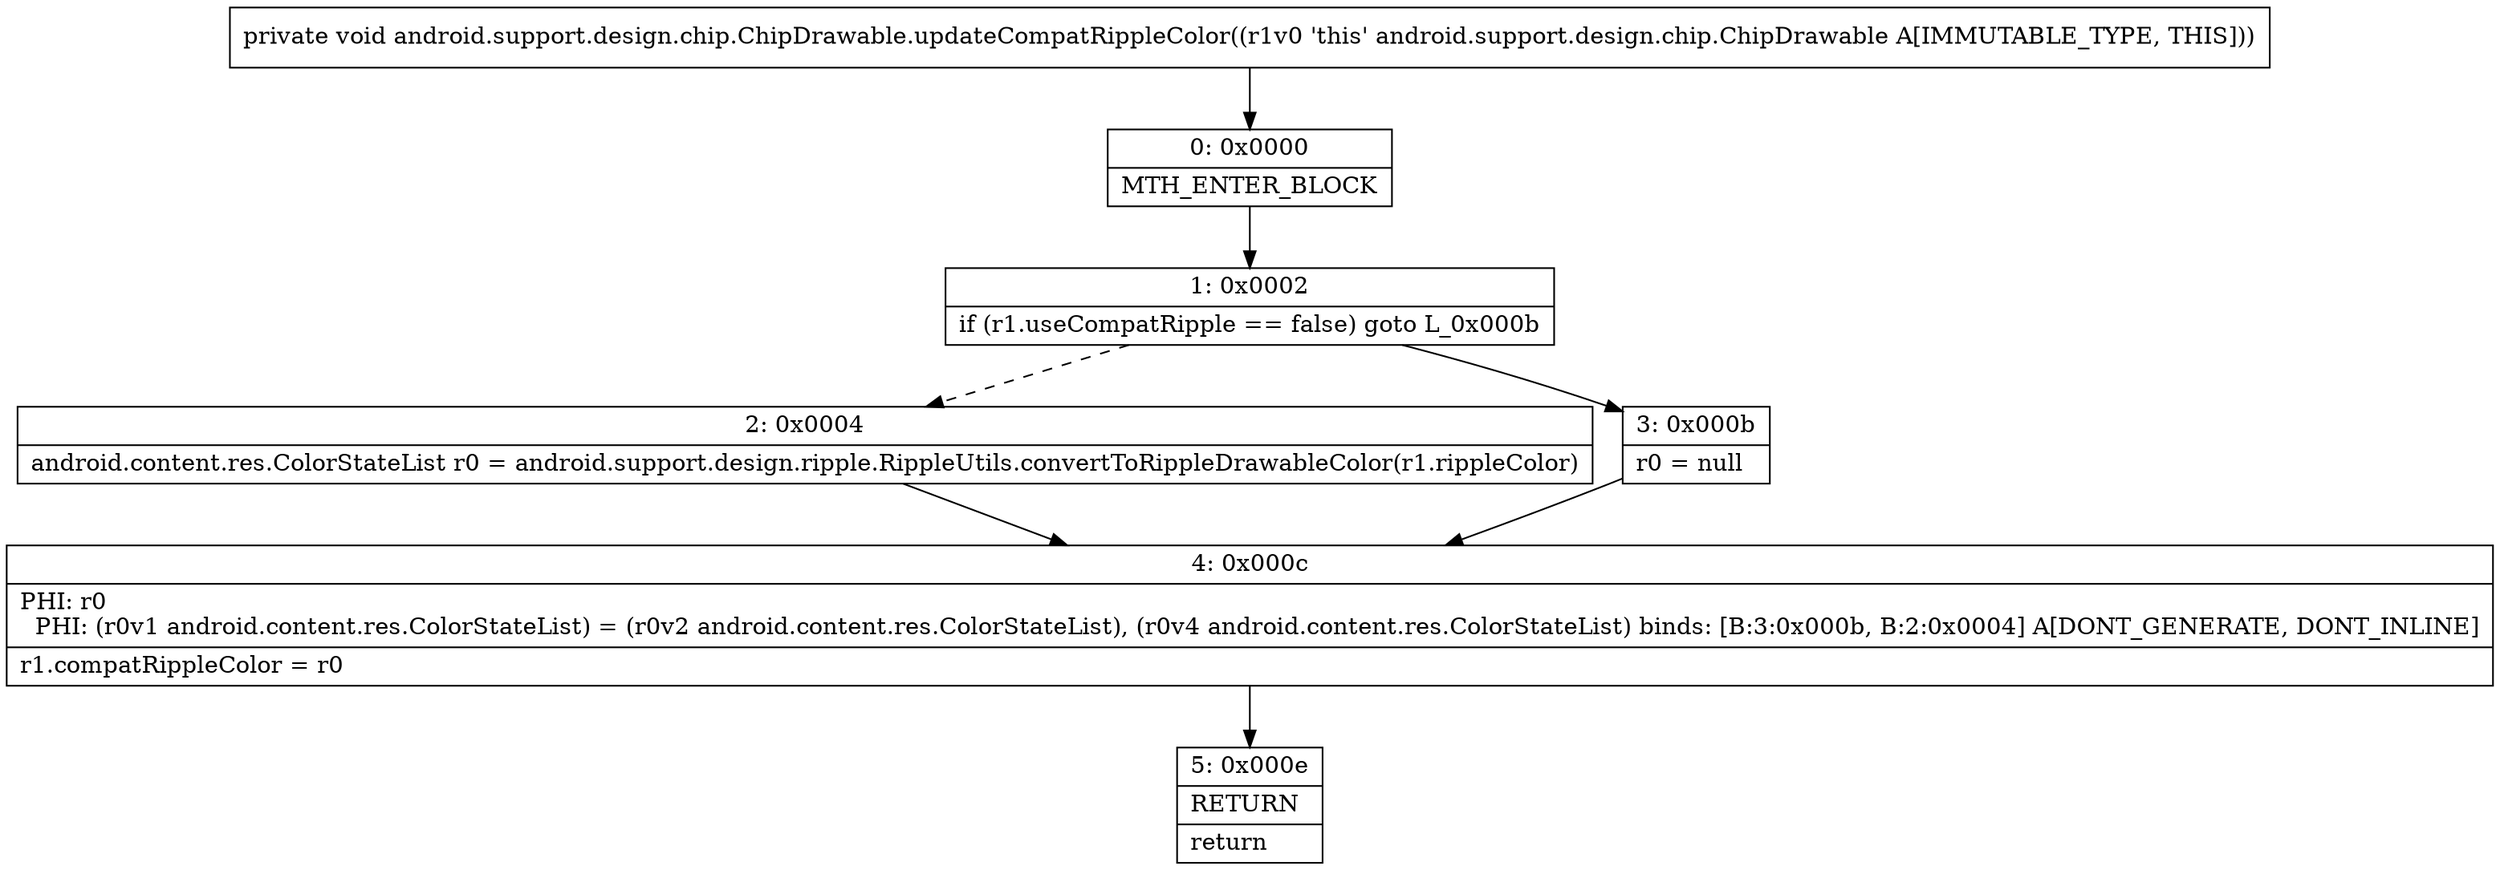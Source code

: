 digraph "CFG forandroid.support.design.chip.ChipDrawable.updateCompatRippleColor()V" {
Node_0 [shape=record,label="{0\:\ 0x0000|MTH_ENTER_BLOCK\l}"];
Node_1 [shape=record,label="{1\:\ 0x0002|if (r1.useCompatRipple == false) goto L_0x000b\l}"];
Node_2 [shape=record,label="{2\:\ 0x0004|android.content.res.ColorStateList r0 = android.support.design.ripple.RippleUtils.convertToRippleDrawableColor(r1.rippleColor)\l}"];
Node_3 [shape=record,label="{3\:\ 0x000b|r0 = null\l}"];
Node_4 [shape=record,label="{4\:\ 0x000c|PHI: r0 \l  PHI: (r0v1 android.content.res.ColorStateList) = (r0v2 android.content.res.ColorStateList), (r0v4 android.content.res.ColorStateList) binds: [B:3:0x000b, B:2:0x0004] A[DONT_GENERATE, DONT_INLINE]\l|r1.compatRippleColor = r0\l}"];
Node_5 [shape=record,label="{5\:\ 0x000e|RETURN\l|return\l}"];
MethodNode[shape=record,label="{private void android.support.design.chip.ChipDrawable.updateCompatRippleColor((r1v0 'this' android.support.design.chip.ChipDrawable A[IMMUTABLE_TYPE, THIS])) }"];
MethodNode -> Node_0;
Node_0 -> Node_1;
Node_1 -> Node_2[style=dashed];
Node_1 -> Node_3;
Node_2 -> Node_4;
Node_3 -> Node_4;
Node_4 -> Node_5;
}

